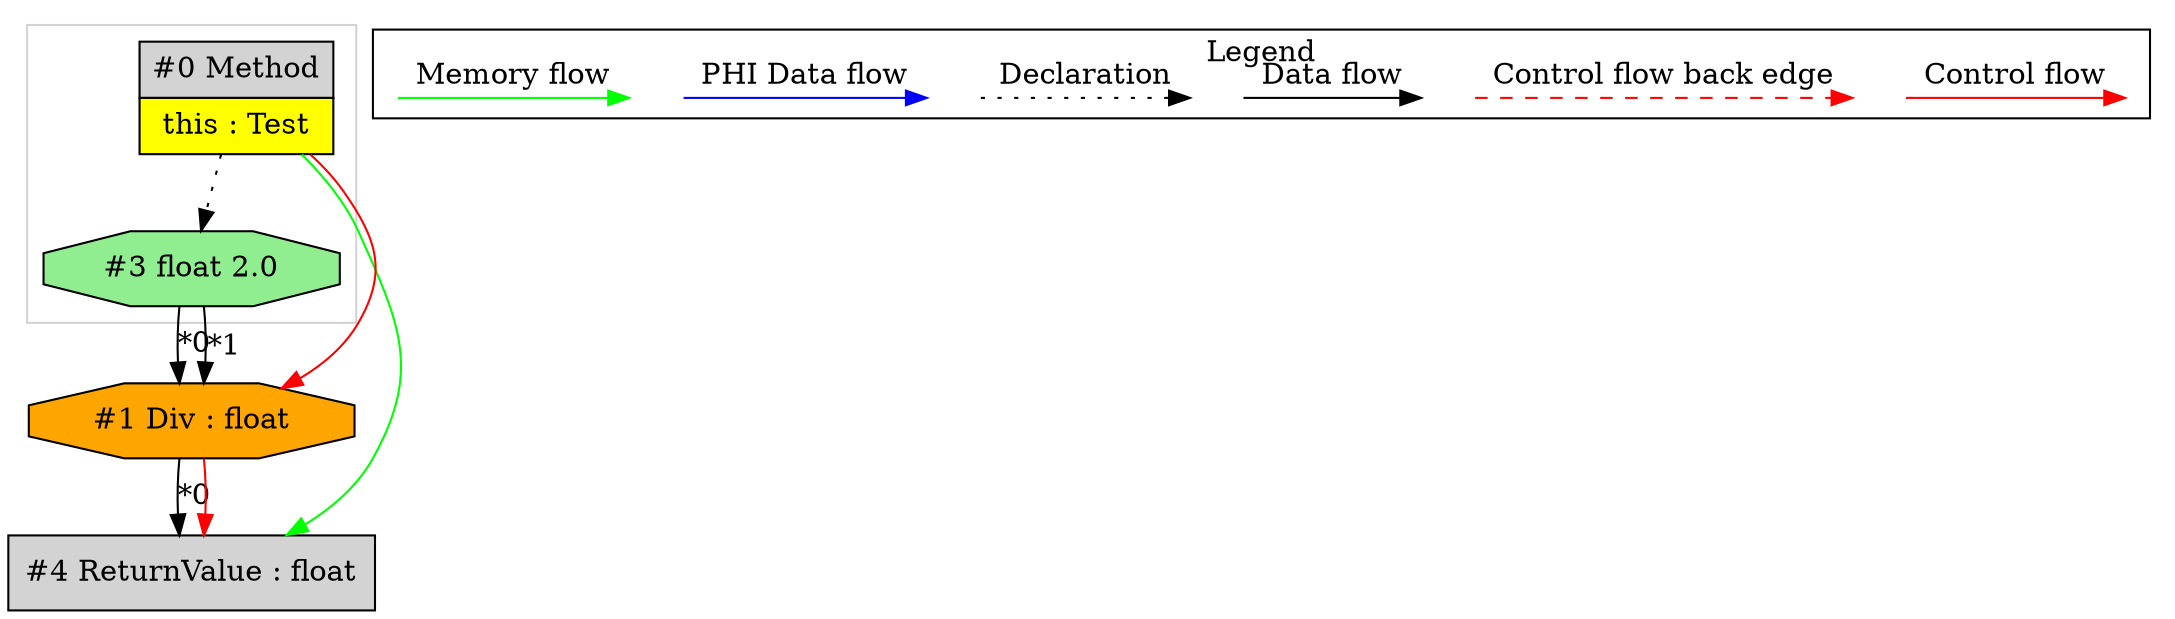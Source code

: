 digraph {
 ordering="in";
 node0[margin="0", label=<<table border="0" cellborder="1" cellspacing="0" cellpadding="5"><tr><td colspan="1">#0 Method</td></tr><tr><td port="prj2" bgcolor="yellow">this : Test</td></tr></table>>,shape=none, fillcolor=lightgrey, style=filled];
 node4[label="#4 ReturnValue : float",shape=box, fillcolor=lightgrey, style=filled];
 node1 -> node4[headlabel="*0", labeldistance=2];
 node1 -> node4[labeldistance=2, color=red, fontcolor=red];
 node0 -> node4[labeldistance=2, color=green, constraint=false];
 node1[label="#1 Div : float",shape=octagon, fillcolor=orange, style=filled];
 node3 -> node1[headlabel="*0", labeldistance=2];
 node3 -> node1[headlabel="*1", labeldistance=2];
 node0 -> node1[labeldistance=2, color=red, fontcolor=red];
 node3[label="#3 float 2.0",shape=octagon, fillcolor=lightgreen, style=filled];
 node0 -> node3[style=dotted];
 subgraph cluster_0 {
  color=lightgray;
  node0;
  node3;
 }
 subgraph cluster_000 {
  label = "Legend";
  node [shape=point]
  {
   rank=same;
   c0 [style = invis];
   c1 [style = invis];
   c2 [style = invis];
   c3 [style = invis];
   d0 [style = invis];
   d1 [style = invis];
   d2 [style = invis];
   d3 [style = invis];
   d4 [style = invis];
   d5 [style = invis];
   d6 [style = invis];
   d7 [style = invis];
  }
  c0 -> c1 [label="Control flow", style=solid, color=red]
  c2 -> c3 [label="Control flow back edge", style=dashed, color=red]
  d0 -> d1 [label="Data flow"]
  d2 -> d3 [label="Declaration", style=dotted]
  d4 -> d5 [label="PHI Data flow", color=blue]
  d6 -> d7 [label="Memory flow", color=green]
 }

}
